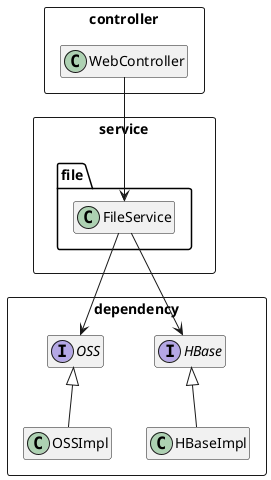 @startuml
hide members
'skinparam handwritten true

rectangle controller {
    class WebController
}

rectangle service {
    package file {
        class FileService
    }
}

rectangle dependency {
    interface HBase
    interface OSS
    class HBaseImpl
    class OSSImpl
}

WebController --> FileService
FileService --> HBase
FileService --> OSS


HBase <|--  HBaseImpl
OSS <|-- OSSImpl
@enduml